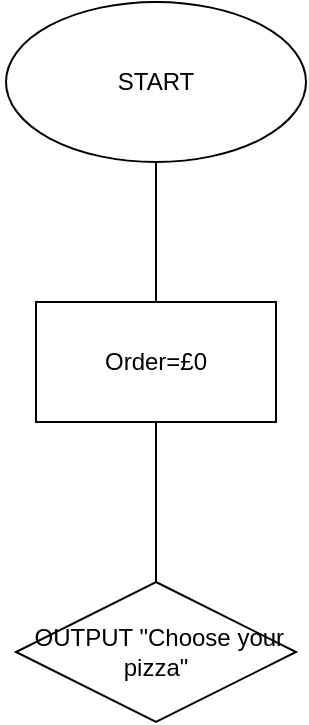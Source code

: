 <mxfile version="14.6.9" type="github">
  <diagram id="-hY5EkeXi4D-52JHdMOb" name="Page-1">
    <mxGraphModel dx="868" dy="392" grid="1" gridSize="10" guides="1" tooltips="1" connect="1" arrows="1" fold="1" page="1" pageScale="1" pageWidth="850" pageHeight="1100" math="0" shadow="0">
      <root>
        <mxCell id="0" />
        <mxCell id="1" parent="0" />
        <mxCell id="7FpSLbPczBYhoULRTVd--1" value="START" style="ellipse;whiteSpace=wrap;html=1;" vertex="1" parent="1">
          <mxGeometry x="330" y="80" width="150" height="80" as="geometry" />
        </mxCell>
        <mxCell id="7FpSLbPczBYhoULRTVd--2" value="" style="endArrow=none;html=1;entryX=0.5;entryY=1;entryDx=0;entryDy=0;" edge="1" parent="1" target="7FpSLbPczBYhoULRTVd--1">
          <mxGeometry width="50" height="50" relative="1" as="geometry">
            <mxPoint x="405" y="230" as="sourcePoint" />
            <mxPoint x="450" y="180" as="targetPoint" />
          </mxGeometry>
        </mxCell>
        <mxCell id="7FpSLbPczBYhoULRTVd--3" value="Order=£0" style="rounded=0;whiteSpace=wrap;html=1;" vertex="1" parent="1">
          <mxGeometry x="345" y="230" width="120" height="60" as="geometry" />
        </mxCell>
        <mxCell id="7FpSLbPczBYhoULRTVd--5" style="edgeStyle=orthogonalEdgeStyle;rounded=0;orthogonalLoop=1;jettySize=auto;html=1;exitX=0;exitY=0.5;exitDx=0;exitDy=0;exitPerimeter=0;entryX=0;entryY=0.5;entryDx=0;entryDy=0;" edge="1" parent="1" source="7FpSLbPczBYhoULRTVd--4" target="7FpSLbPczBYhoULRTVd--4">
          <mxGeometry relative="1" as="geometry">
            <mxPoint x="330" y="390" as="targetPoint" />
          </mxGeometry>
        </mxCell>
        <mxCell id="7FpSLbPczBYhoULRTVd--4" value="&amp;nbsp;OUTPUT &quot;Choose your pizza&quot;" style="rhombus;whiteSpace=wrap;html=1;" vertex="1" parent="1">
          <mxGeometry x="335" y="370" width="140" height="70" as="geometry" />
        </mxCell>
        <mxCell id="7FpSLbPczBYhoULRTVd--7" value="" style="endArrow=none;html=1;exitX=0.5;exitY=0;exitDx=0;exitDy=0;" edge="1" parent="1" source="7FpSLbPczBYhoULRTVd--4">
          <mxGeometry width="50" height="50" relative="1" as="geometry">
            <mxPoint x="425" y="470" as="sourcePoint" />
            <mxPoint x="405" y="290" as="targetPoint" />
          </mxGeometry>
        </mxCell>
      </root>
    </mxGraphModel>
  </diagram>
</mxfile>
